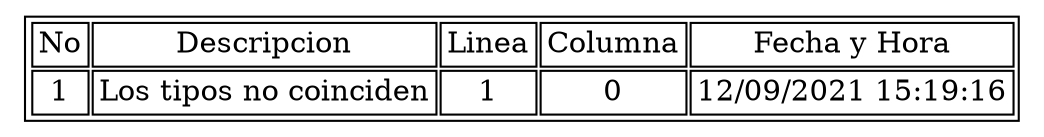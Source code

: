 digraph G {nodo[shape=plaintext label=<<table >
<tr>
<td >No</td>
<td >Descripcion</td>
<td >Linea</td>
<td >Columna</td>
<td >Fecha y Hora</td>
</tr>
<tr>
<td >1</td>
<td >Los tipos no coinciden</td>
<td >1</td>
<td >0</td>
<td >12/09/2021 15:19:16</td>
</tr>
</table>
>];}